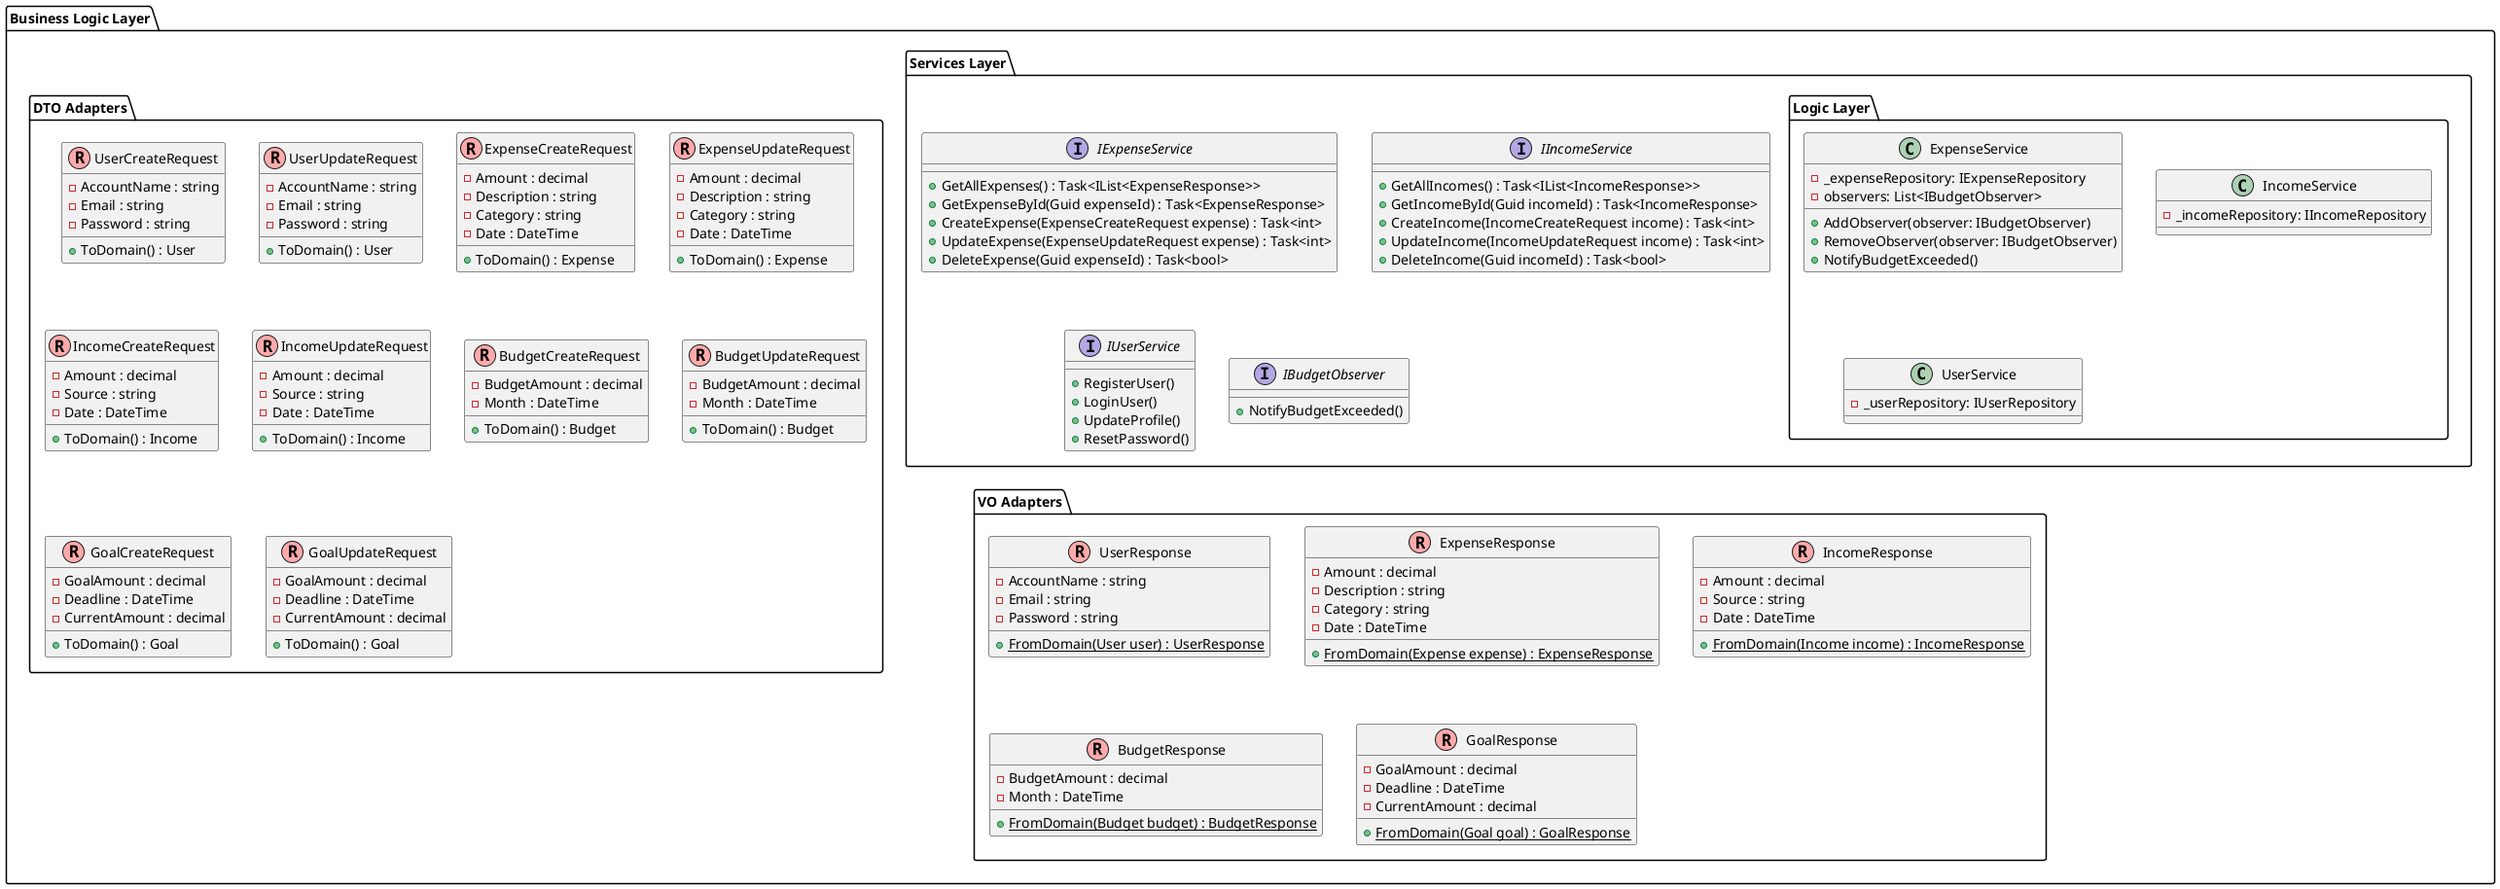 @startuml Business

package "Business Logic Layer" {
    package "Services Layer" {
        interface IExpenseService {
            + GetAllExpenses() : Task<IList<ExpenseResponse>>
            + GetExpenseById(Guid expenseId) : Task<ExpenseResponse>
            + CreateExpense(ExpenseCreateRequest expense) : Task<int>
            + UpdateExpense(ExpenseUpdateRequest expense) : Task<int>
            + DeleteExpense(Guid expenseId) : Task<bool>
        }

        interface IIncomeService {
            + GetAllIncomes() : Task<IList<IncomeResponse>>
            + GetIncomeById(Guid incomeId) : Task<IncomeResponse>
            + CreateIncome(IncomeCreateRequest income) : Task<int>
            + UpdateIncome(IncomeUpdateRequest income) : Task<int>
            + DeleteIncome(Guid incomeId) : Task<bool>
        }

        interface IUserService {
            + RegisterUser()
            + LoginUser()
            + UpdateProfile()
            + ResetPassword()
        }

        ' Observer pattern to notify about budget thresholds
        interface IBudgetObserver {
            + NotifyBudgetExceeded()
        }

        package "Logic Layer" {
            class ExpenseService {
                - _expenseRepository: IExpenseRepository
                - observers: List<IBudgetObserver>
                + AddObserver(observer: IBudgetObserver)
                + RemoveObserver(observer: IBudgetObserver)
                + NotifyBudgetExceeded()
            }

            class IncomeService {
                - _incomeRepository: IIncomeRepository
            }

            class UserService {
                - _userRepository: IUserRepository
            }
        }
    }

    package "DTO Adapters" {
        class UserCreateRequest << (R, #FFAAAA) >> {
            - AccountName : string
            - Email : string
            - Password : string
            + ToDomain() : User
        }

        class UserUpdateRequest << (R, #FFAAAA) >> {
            - AccountName : string
            - Email : string
            - Password : string
            + ToDomain() : User
        }

        class ExpenseCreateRequest << (R, #FFAAAA) >> {
            - Amount : decimal
            - Description : string
            - Category : string
            - Date : DateTime
            + ToDomain() : Expense
        }

        class ExpenseUpdateRequest << (R, #FFAAAA) >> {
            - Amount : decimal
            - Description : string
            - Category : string
            - Date : DateTime
            + ToDomain() : Expense
        }

        class IncomeCreateRequest << (R, #FFAAAA) >> {
            - Amount : decimal
            - Source : string
            - Date : DateTime
            + ToDomain() : Income
        }

        class IncomeUpdateRequest << (R, #FFAAAA) >> {
            - Amount : decimal
            - Source : string
            - Date : DateTime
            + ToDomain() : Income
        }

        class BudgetCreateRequest << (R, #FFAAAA) >> {
            - BudgetAmount : decimal 
            - Month : DateTime
            + ToDomain() : Budget
        }

        class BudgetUpdateRequest << (R, #FFAAAA) >> {
            - BudgetAmount : decimal 
            - Month : DateTime
            + ToDomain() : Budget
        }

        class GoalCreateRequest << (R, #FFAAAA) >> {
            - GoalAmount : decimal
            - Deadline : DateTime
            - CurrentAmount : decimal
            + ToDomain() : Goal
        }

        class GoalUpdateRequest << (R, #FFAAAA) >> {
            - GoalAmount : decimal
            - Deadline : DateTime
            - CurrentAmount : decimal
            + ToDomain() : Goal
        }
    }

    package "VO Adapters" {
        class UserResponse << (R, #FFAAAA) >> {
            - AccountName : string
            - Email : string
            - Password : string
            + {static} FromDomain(User user) : UserResponse
        }

        class ExpenseResponse << (R, #FFAAAA) >> {
            - Amount : decimal
            - Description : string
            - Category : string
            - Date : DateTime
            + {static} FromDomain(Expense expense) : ExpenseResponse
        }

        class IncomeResponse << (R, #FFAAAA) >> {
            - Amount : decimal
            - Source : string
            - Date : DateTime
            + {static} FromDomain(Income income) : IncomeResponse
        }

        class BudgetResponse << (R, #FFAAAA) >> {
            - BudgetAmount : decimal 
            - Month : DateTime
            + {static} FromDomain(Budget budget) : BudgetResponse
        }

        class GoalResponse << (R, #FFAAAA) >> {
            - GoalAmount : decimal
            - Deadline : DateTime
            - CurrentAmount : decimal
            + {static} FromDomain(Goal goal) : GoalResponse
        }
    }
}

@enduml
